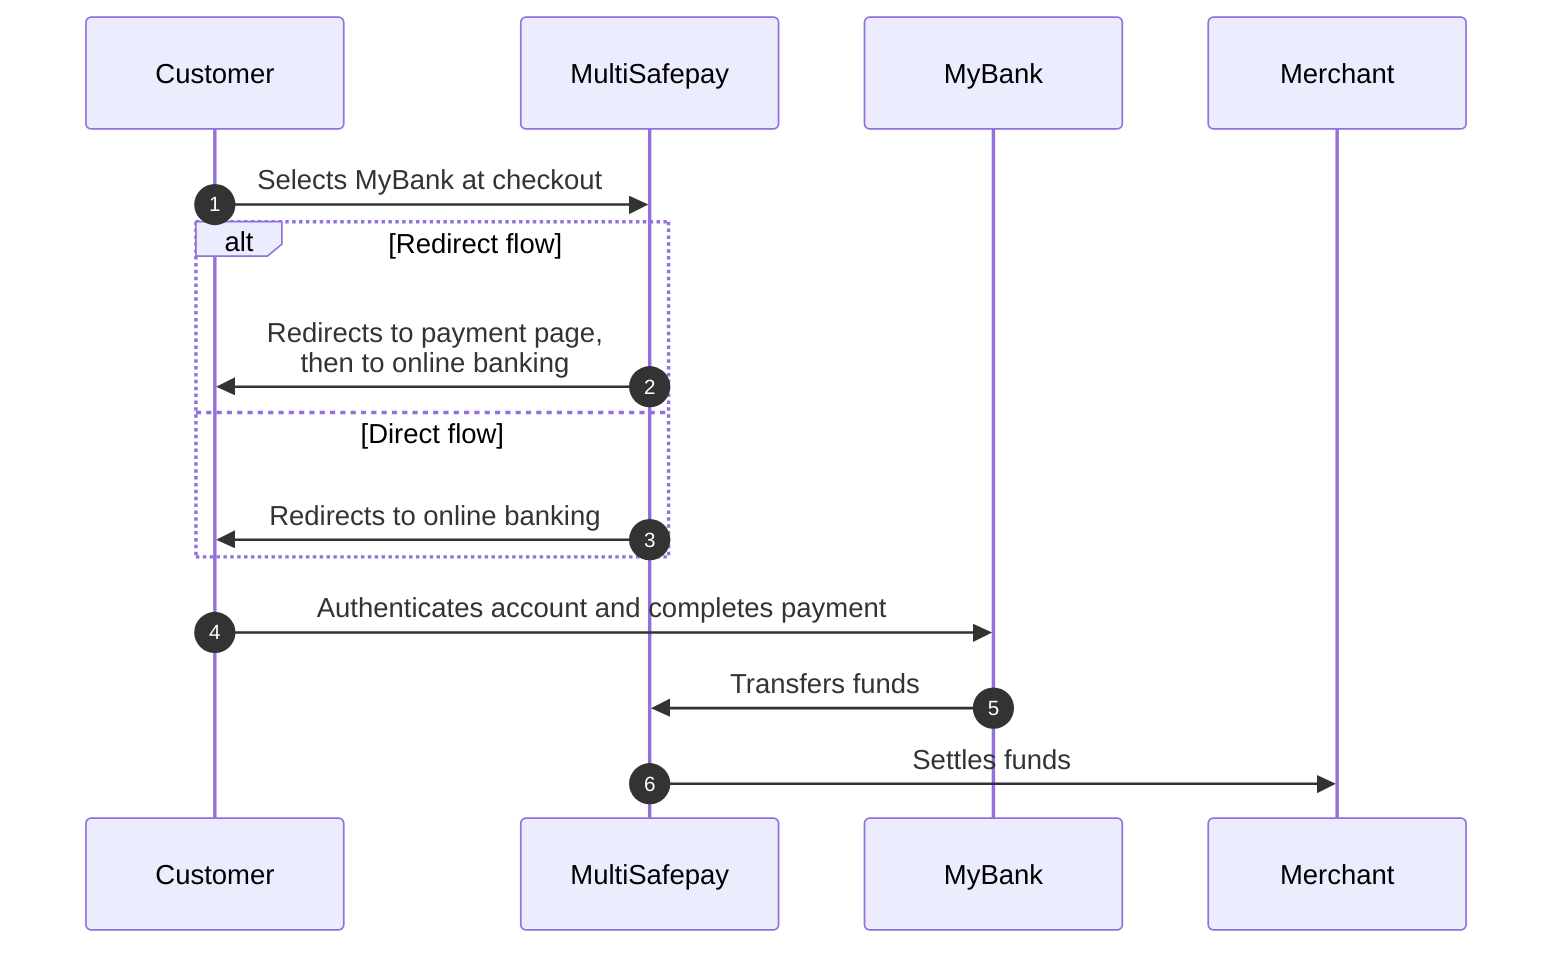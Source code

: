sequenceDiagram
    autonumber
    participant C as Customer
    participant Mu as MultiSafepay
    participant Mb as MyBank
    participant Me as Merchant

    C->>Mu: Selects MyBank at checkout
    alt Redirect flow
    Mu->>C: Redirects to payment page, <br> then to online banking
    else Direct flow
    Mu->>C: Redirects to online banking
    end
    C->>Mb: Authenticates account and completes payment
    Mb->>Mu: Transfers funds 
    Mu->>Me: Settles funds